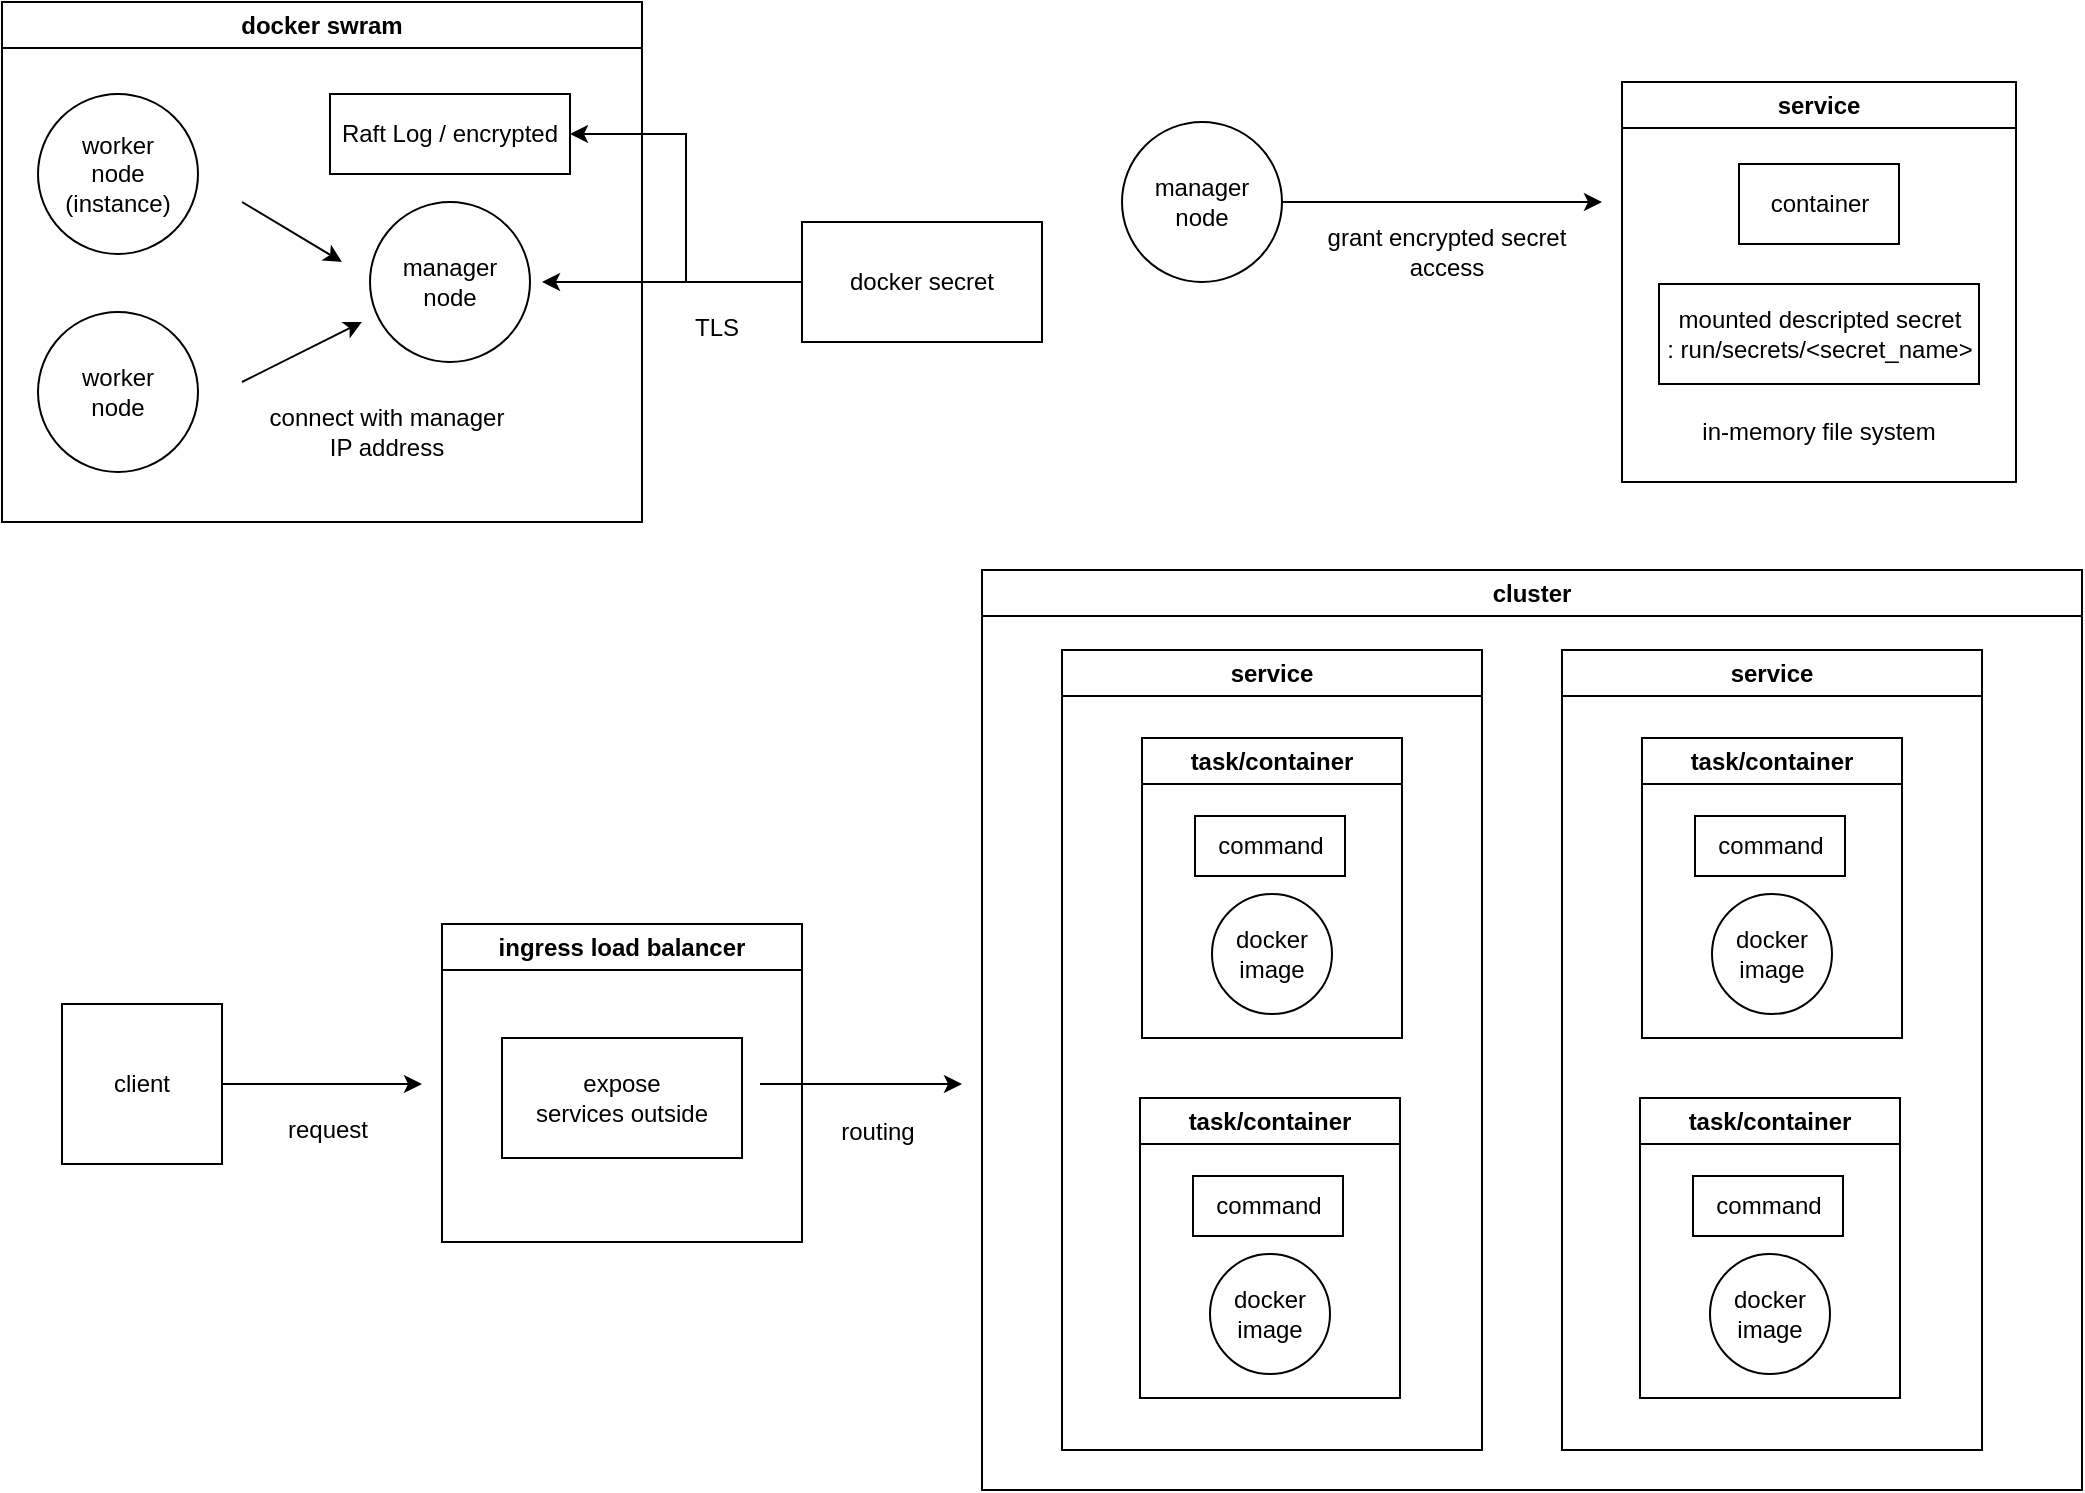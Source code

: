 <mxfile version="22.0.3" type="device">
  <diagram name="페이지-1" id="SLTncGQBv6yvB4Gwt0dM">
    <mxGraphModel dx="1272" dy="876" grid="1" gridSize="10" guides="1" tooltips="1" connect="1" arrows="1" fold="1" page="1" pageScale="1" pageWidth="1169" pageHeight="827" math="0" shadow="0">
      <root>
        <mxCell id="0" />
        <mxCell id="1" parent="0" />
        <mxCell id="xHcOPgm7-dVLdEI-tk_2-1" value="docker swram" style="swimlane;whiteSpace=wrap;html=1;" vertex="1" parent="1">
          <mxGeometry x="30" y="60" width="320" height="260" as="geometry" />
        </mxCell>
        <mxCell id="xHcOPgm7-dVLdEI-tk_2-2" value="worker&lt;br&gt;node&lt;br&gt;(instance)" style="ellipse;whiteSpace=wrap;html=1;aspect=fixed;" vertex="1" parent="xHcOPgm7-dVLdEI-tk_2-1">
          <mxGeometry x="18" y="46" width="80" height="80" as="geometry" />
        </mxCell>
        <mxCell id="xHcOPgm7-dVLdEI-tk_2-3" value="worker&lt;br&gt;node" style="ellipse;whiteSpace=wrap;html=1;aspect=fixed;" vertex="1" parent="xHcOPgm7-dVLdEI-tk_2-1">
          <mxGeometry x="18" y="155" width="80" height="80" as="geometry" />
        </mxCell>
        <mxCell id="xHcOPgm7-dVLdEI-tk_2-6" value="manager&lt;br&gt;node" style="ellipse;whiteSpace=wrap;html=1;aspect=fixed;" vertex="1" parent="xHcOPgm7-dVLdEI-tk_2-1">
          <mxGeometry x="184" y="100" width="80" height="80" as="geometry" />
        </mxCell>
        <mxCell id="xHcOPgm7-dVLdEI-tk_2-39" value="connect with manager IP address" style="text;html=1;strokeColor=none;fillColor=none;align=center;verticalAlign=middle;whiteSpace=wrap;rounded=0;" vertex="1" parent="xHcOPgm7-dVLdEI-tk_2-1">
          <mxGeometry x="130" y="200" width="125" height="30" as="geometry" />
        </mxCell>
        <mxCell id="xHcOPgm7-dVLdEI-tk_2-89" value="Raft Log / encrypted" style="rounded=0;whiteSpace=wrap;html=1;" vertex="1" parent="xHcOPgm7-dVLdEI-tk_2-1">
          <mxGeometry x="164" y="46" width="120" height="40" as="geometry" />
        </mxCell>
        <mxCell id="xHcOPgm7-dVLdEI-tk_2-8" value="cluster" style="swimlane;whiteSpace=wrap;html=1;" vertex="1" parent="1">
          <mxGeometry x="520" y="344" width="550" height="460" as="geometry" />
        </mxCell>
        <mxCell id="xHcOPgm7-dVLdEI-tk_2-25" value="service" style="swimlane;whiteSpace=wrap;html=1;" vertex="1" parent="xHcOPgm7-dVLdEI-tk_2-8">
          <mxGeometry x="40" y="40" width="210" height="400" as="geometry" />
        </mxCell>
        <mxCell id="xHcOPgm7-dVLdEI-tk_2-75" value="task/container" style="swimlane;whiteSpace=wrap;html=1;" vertex="1" parent="xHcOPgm7-dVLdEI-tk_2-25">
          <mxGeometry x="40" y="44" width="130" height="150" as="geometry" />
        </mxCell>
        <mxCell id="xHcOPgm7-dVLdEI-tk_2-26" value="command" style="rounded=0;whiteSpace=wrap;html=1;" vertex="1" parent="xHcOPgm7-dVLdEI-tk_2-75">
          <mxGeometry x="26.5" y="39" width="75" height="30" as="geometry" />
        </mxCell>
        <mxCell id="xHcOPgm7-dVLdEI-tk_2-9" value="docker&lt;br&gt;image" style="ellipse;whiteSpace=wrap;html=1;aspect=fixed;" vertex="1" parent="xHcOPgm7-dVLdEI-tk_2-75">
          <mxGeometry x="35" y="78" width="60" height="60" as="geometry" />
        </mxCell>
        <mxCell id="xHcOPgm7-dVLdEI-tk_2-76" value="task/container" style="swimlane;whiteSpace=wrap;html=1;" vertex="1" parent="xHcOPgm7-dVLdEI-tk_2-25">
          <mxGeometry x="39" y="224" width="130" height="150" as="geometry" />
        </mxCell>
        <mxCell id="xHcOPgm7-dVLdEI-tk_2-77" value="command" style="rounded=0;whiteSpace=wrap;html=1;" vertex="1" parent="xHcOPgm7-dVLdEI-tk_2-76">
          <mxGeometry x="26.5" y="39" width="75" height="30" as="geometry" />
        </mxCell>
        <mxCell id="xHcOPgm7-dVLdEI-tk_2-78" value="docker&lt;br&gt;image" style="ellipse;whiteSpace=wrap;html=1;aspect=fixed;" vertex="1" parent="xHcOPgm7-dVLdEI-tk_2-76">
          <mxGeometry x="35" y="78" width="60" height="60" as="geometry" />
        </mxCell>
        <mxCell id="xHcOPgm7-dVLdEI-tk_2-79" value="service" style="swimlane;whiteSpace=wrap;html=1;" vertex="1" parent="xHcOPgm7-dVLdEI-tk_2-8">
          <mxGeometry x="290" y="40" width="210" height="400" as="geometry" />
        </mxCell>
        <mxCell id="xHcOPgm7-dVLdEI-tk_2-80" value="task/container" style="swimlane;whiteSpace=wrap;html=1;" vertex="1" parent="xHcOPgm7-dVLdEI-tk_2-79">
          <mxGeometry x="40" y="44" width="130" height="150" as="geometry" />
        </mxCell>
        <mxCell id="xHcOPgm7-dVLdEI-tk_2-81" value="command" style="rounded=0;whiteSpace=wrap;html=1;" vertex="1" parent="xHcOPgm7-dVLdEI-tk_2-80">
          <mxGeometry x="26.5" y="39" width="75" height="30" as="geometry" />
        </mxCell>
        <mxCell id="xHcOPgm7-dVLdEI-tk_2-82" value="docker&lt;br&gt;image" style="ellipse;whiteSpace=wrap;html=1;aspect=fixed;" vertex="1" parent="xHcOPgm7-dVLdEI-tk_2-80">
          <mxGeometry x="35" y="78" width="60" height="60" as="geometry" />
        </mxCell>
        <mxCell id="xHcOPgm7-dVLdEI-tk_2-83" value="task/container" style="swimlane;whiteSpace=wrap;html=1;" vertex="1" parent="xHcOPgm7-dVLdEI-tk_2-79">
          <mxGeometry x="39" y="224" width="130" height="150" as="geometry" />
        </mxCell>
        <mxCell id="xHcOPgm7-dVLdEI-tk_2-84" value="command" style="rounded=0;whiteSpace=wrap;html=1;" vertex="1" parent="xHcOPgm7-dVLdEI-tk_2-83">
          <mxGeometry x="26.5" y="39" width="75" height="30" as="geometry" />
        </mxCell>
        <mxCell id="xHcOPgm7-dVLdEI-tk_2-85" value="docker&lt;br&gt;image" style="ellipse;whiteSpace=wrap;html=1;aspect=fixed;" vertex="1" parent="xHcOPgm7-dVLdEI-tk_2-83">
          <mxGeometry x="35" y="78" width="60" height="60" as="geometry" />
        </mxCell>
        <mxCell id="xHcOPgm7-dVLdEI-tk_2-16" style="edgeStyle=orthogonalEdgeStyle;rounded=0;orthogonalLoop=1;jettySize=auto;html=1;" edge="1" parent="1" source="xHcOPgm7-dVLdEI-tk_2-12">
          <mxGeometry relative="1" as="geometry">
            <mxPoint x="240" y="601" as="targetPoint" />
          </mxGeometry>
        </mxCell>
        <mxCell id="xHcOPgm7-dVLdEI-tk_2-12" value="client" style="whiteSpace=wrap;html=1;aspect=fixed;" vertex="1" parent="1">
          <mxGeometry x="60" y="561" width="80" height="80" as="geometry" />
        </mxCell>
        <mxCell id="xHcOPgm7-dVLdEI-tk_2-18" style="edgeStyle=orthogonalEdgeStyle;rounded=0;orthogonalLoop=1;jettySize=auto;html=1;" edge="1" parent="1">
          <mxGeometry relative="1" as="geometry">
            <mxPoint x="510" y="601.0" as="targetPoint" />
            <mxPoint x="409" y="601" as="sourcePoint" />
          </mxGeometry>
        </mxCell>
        <mxCell id="xHcOPgm7-dVLdEI-tk_2-17" value="request" style="text;html=1;strokeColor=none;fillColor=none;align=center;verticalAlign=middle;whiteSpace=wrap;rounded=0;" vertex="1" parent="1">
          <mxGeometry x="168" y="609" width="50" height="30" as="geometry" />
        </mxCell>
        <mxCell id="xHcOPgm7-dVLdEI-tk_2-19" value="routing" style="text;html=1;strokeColor=none;fillColor=none;align=center;verticalAlign=middle;whiteSpace=wrap;rounded=0;" vertex="1" parent="1">
          <mxGeometry x="443" y="610" width="50" height="30" as="geometry" />
        </mxCell>
        <mxCell id="xHcOPgm7-dVLdEI-tk_2-36" value="ingress load balancer" style="swimlane;whiteSpace=wrap;html=1;" vertex="1" parent="1">
          <mxGeometry x="250" y="521" width="180" height="159" as="geometry" />
        </mxCell>
        <mxCell id="xHcOPgm7-dVLdEI-tk_2-37" value="expose&lt;br&gt;services outside" style="rounded=0;whiteSpace=wrap;html=1;" vertex="1" parent="xHcOPgm7-dVLdEI-tk_2-36">
          <mxGeometry x="30" y="57" width="120" height="60" as="geometry" />
        </mxCell>
        <mxCell id="xHcOPgm7-dVLdEI-tk_2-41" value="" style="endArrow=classic;html=1;rounded=0;" edge="1" parent="1">
          <mxGeometry width="50" height="50" relative="1" as="geometry">
            <mxPoint x="150" y="160" as="sourcePoint" />
            <mxPoint x="200" y="190" as="targetPoint" />
          </mxGeometry>
        </mxCell>
        <mxCell id="xHcOPgm7-dVLdEI-tk_2-42" value="" style="endArrow=classic;html=1;rounded=0;" edge="1" parent="1">
          <mxGeometry width="50" height="50" relative="1" as="geometry">
            <mxPoint x="150" y="250" as="sourcePoint" />
            <mxPoint x="210" y="220" as="targetPoint" />
          </mxGeometry>
        </mxCell>
        <mxCell id="xHcOPgm7-dVLdEI-tk_2-87" style="edgeStyle=orthogonalEdgeStyle;rounded=0;orthogonalLoop=1;jettySize=auto;html=1;" edge="1" parent="1" source="xHcOPgm7-dVLdEI-tk_2-86">
          <mxGeometry relative="1" as="geometry">
            <mxPoint x="300" y="200" as="targetPoint" />
          </mxGeometry>
        </mxCell>
        <mxCell id="xHcOPgm7-dVLdEI-tk_2-90" style="edgeStyle=orthogonalEdgeStyle;rounded=0;orthogonalLoop=1;jettySize=auto;html=1;entryX=1;entryY=0.5;entryDx=0;entryDy=0;" edge="1" parent="1" source="xHcOPgm7-dVLdEI-tk_2-86" target="xHcOPgm7-dVLdEI-tk_2-89">
          <mxGeometry relative="1" as="geometry" />
        </mxCell>
        <mxCell id="xHcOPgm7-dVLdEI-tk_2-86" value="docker secret" style="rounded=0;whiteSpace=wrap;html=1;" vertex="1" parent="1">
          <mxGeometry x="430" y="170" width="120" height="60" as="geometry" />
        </mxCell>
        <mxCell id="xHcOPgm7-dVLdEI-tk_2-88" value="TLS" style="text;html=1;strokeColor=none;fillColor=none;align=center;verticalAlign=middle;whiteSpace=wrap;rounded=0;" vertex="1" parent="1">
          <mxGeometry x="359.5" y="208" width="54.5" height="30" as="geometry" />
        </mxCell>
        <mxCell id="xHcOPgm7-dVLdEI-tk_2-94" style="edgeStyle=orthogonalEdgeStyle;rounded=0;orthogonalLoop=1;jettySize=auto;html=1;" edge="1" parent="1" source="xHcOPgm7-dVLdEI-tk_2-93">
          <mxGeometry relative="1" as="geometry">
            <mxPoint x="830" y="160" as="targetPoint" />
          </mxGeometry>
        </mxCell>
        <mxCell id="xHcOPgm7-dVLdEI-tk_2-93" value="manager&lt;br&gt;node" style="ellipse;whiteSpace=wrap;html=1;aspect=fixed;" vertex="1" parent="1">
          <mxGeometry x="590" y="120" width="80" height="80" as="geometry" />
        </mxCell>
        <mxCell id="xHcOPgm7-dVLdEI-tk_2-95" value="grant encrypted secret access" style="text;html=1;strokeColor=none;fillColor=none;align=center;verticalAlign=middle;whiteSpace=wrap;rounded=0;" vertex="1" parent="1">
          <mxGeometry x="690" y="170" width="125" height="30" as="geometry" />
        </mxCell>
        <mxCell id="xHcOPgm7-dVLdEI-tk_2-96" value="service" style="swimlane;whiteSpace=wrap;html=1;" vertex="1" parent="1">
          <mxGeometry x="840" y="100" width="197" height="200" as="geometry" />
        </mxCell>
        <mxCell id="xHcOPgm7-dVLdEI-tk_2-98" value="container" style="rounded=0;whiteSpace=wrap;html=1;" vertex="1" parent="xHcOPgm7-dVLdEI-tk_2-96">
          <mxGeometry x="58.5" y="41" width="80" height="40" as="geometry" />
        </mxCell>
        <mxCell id="xHcOPgm7-dVLdEI-tk_2-99" value="mounted descripted secret&lt;br&gt;: run/secrets/&amp;lt;secret_name&amp;gt;" style="rounded=0;whiteSpace=wrap;html=1;" vertex="1" parent="xHcOPgm7-dVLdEI-tk_2-96">
          <mxGeometry x="18.5" y="101" width="160" height="50" as="geometry" />
        </mxCell>
        <mxCell id="xHcOPgm7-dVLdEI-tk_2-100" value="in-memory file system" style="text;html=1;strokeColor=none;fillColor=none;align=center;verticalAlign=middle;whiteSpace=wrap;rounded=0;" vertex="1" parent="xHcOPgm7-dVLdEI-tk_2-96">
          <mxGeometry x="36" y="160" width="125" height="30" as="geometry" />
        </mxCell>
      </root>
    </mxGraphModel>
  </diagram>
</mxfile>
